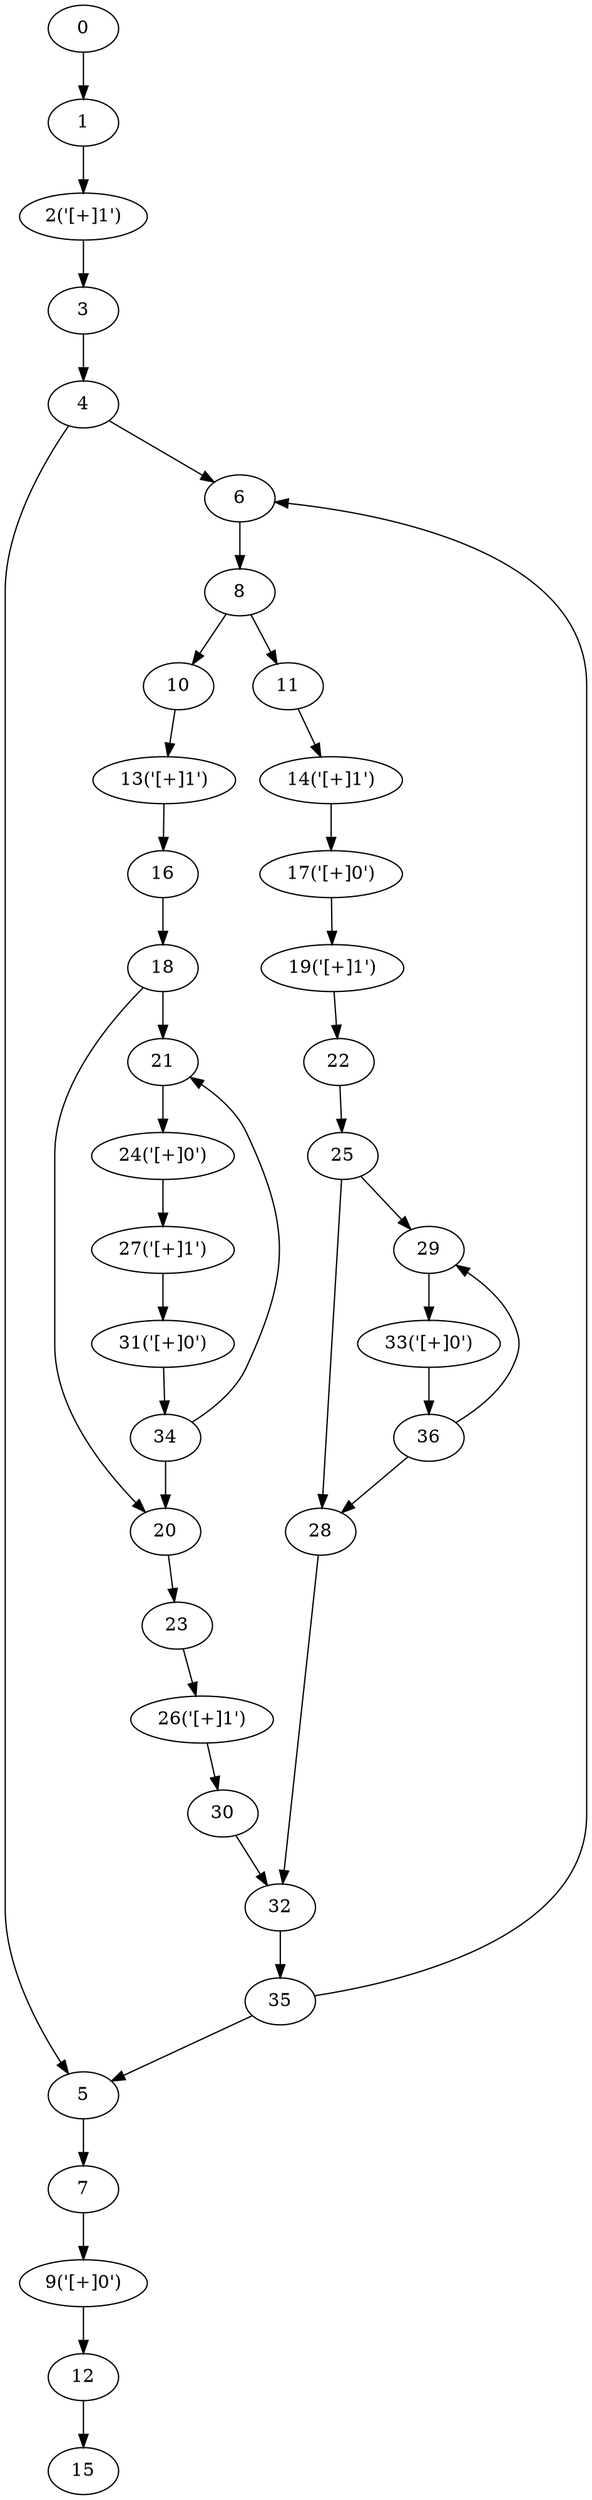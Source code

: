 digraph g {
	0 ;
	1 ;
	2 [label="2('[+]1')"];
	3 ;
	4 ;
	5 ;
	6 ;
	7 ;
	8 ;
	9 [label="9('[+]0')"];
	10 ;
	11 ;
	12 ;
	13 [label="13('[+]1')"];
	14 [label="14('[+]1')"];
	15 ;
	16 ;
	17 [label="17('[+]0')"];
	18 ;
	19 [label="19('[+]1')"];
	20 ;
	21 ;
	22 ;
	23 ;
	24 [label="24('[+]0')"];
	25 ;
	26 [label="26('[+]1')"];
	27 [label="27('[+]1')"];
	28 ;
	29 ;
	30 ;
	31 [label="31('[+]0')"];
	32 ;
	33 [label="33('[+]0')"];
	34 ;
	35 ;
	36 ;
	0->1;
	1->2;
	2->3;
	3->4;
	4->5;
	35->5;
	4->6;
	35->6;
	5->7;
	6->8;
	7->9;
	8->10;
	8->11;
	9->12;
	10->13;
	11->14;
	12->15;
	13->16;
	14->17;
	16->18;
	17->19;
	18->20;
	34->20;
	18->21;
	34->21;
	19->22;
	20->23;
	21->24;
	22->25;
	23->26;
	24->27;
	25->28;
	36->28;
	25->29;
	36->29;
	26->30;
	27->31;
	28->32;
	30->32;
	29->33;
	31->34;
	32->35;
	33->36;
}
